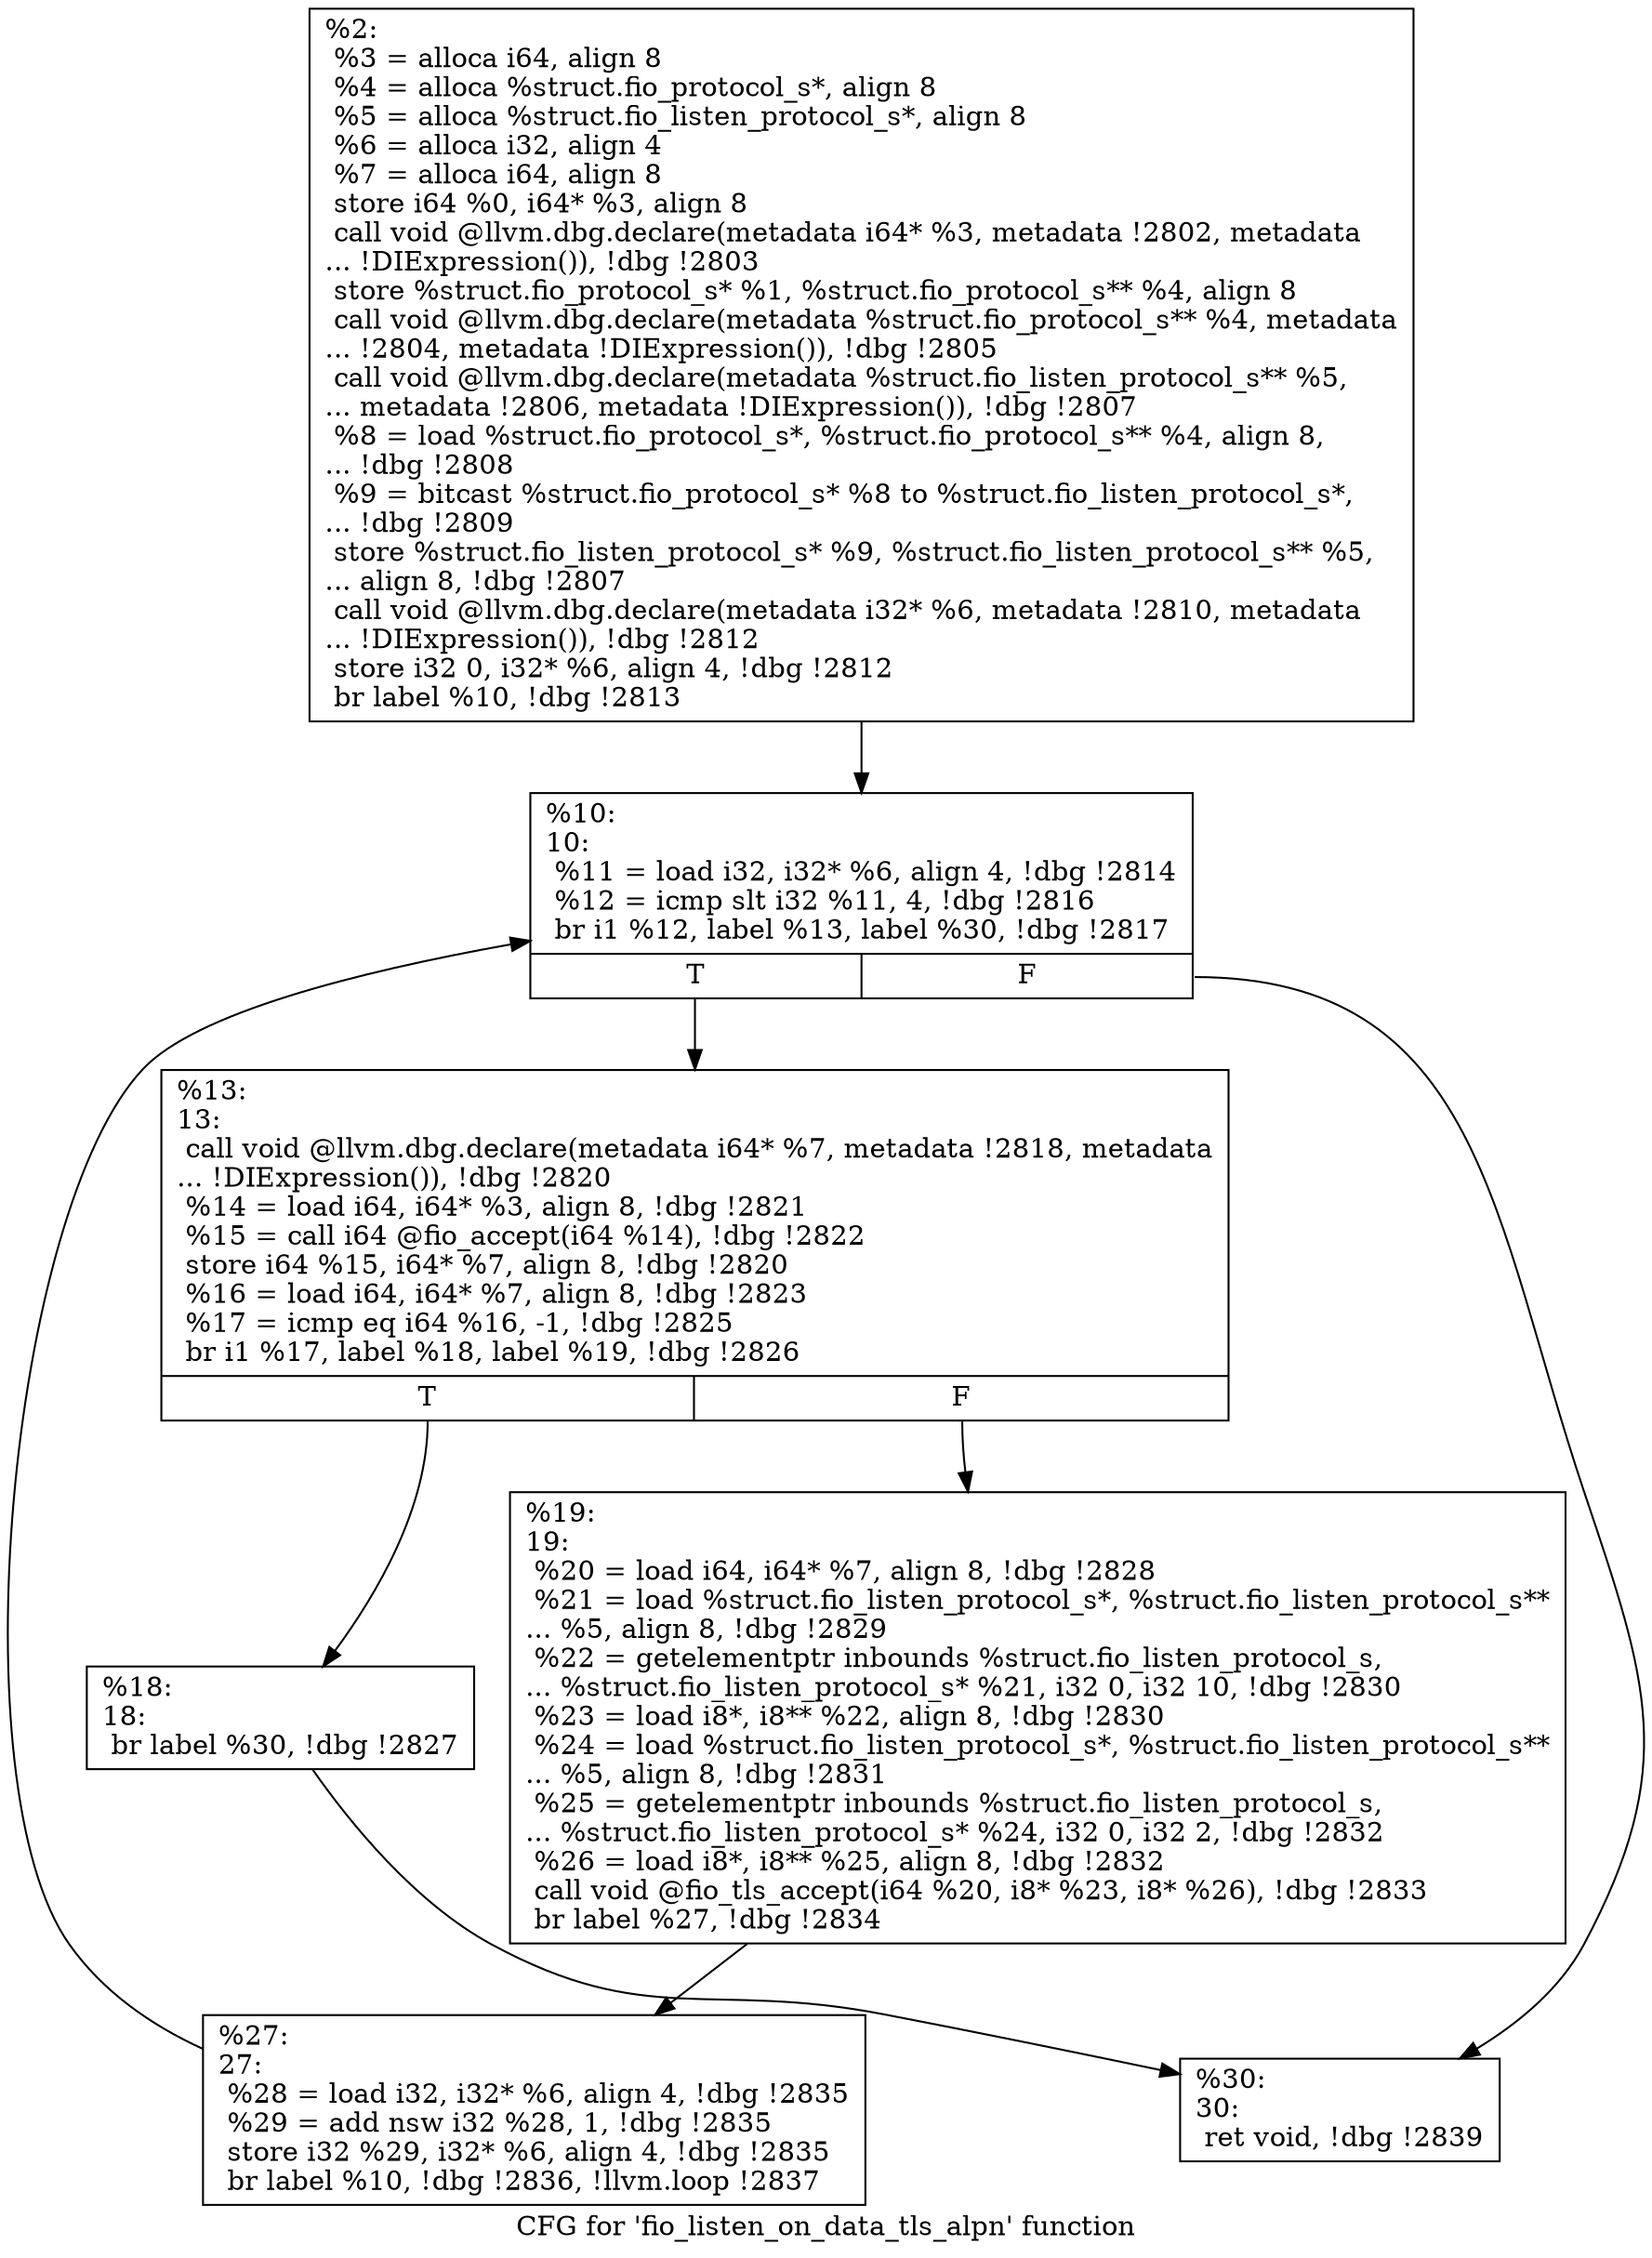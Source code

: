 digraph "CFG for 'fio_listen_on_data_tls_alpn' function" {
	label="CFG for 'fio_listen_on_data_tls_alpn' function";

	Node0x5568517b7400 [shape=record,label="{%2:\l  %3 = alloca i64, align 8\l  %4 = alloca %struct.fio_protocol_s*, align 8\l  %5 = alloca %struct.fio_listen_protocol_s*, align 8\l  %6 = alloca i32, align 4\l  %7 = alloca i64, align 8\l  store i64 %0, i64* %3, align 8\l  call void @llvm.dbg.declare(metadata i64* %3, metadata !2802, metadata\l... !DIExpression()), !dbg !2803\l  store %struct.fio_protocol_s* %1, %struct.fio_protocol_s** %4, align 8\l  call void @llvm.dbg.declare(metadata %struct.fio_protocol_s** %4, metadata\l... !2804, metadata !DIExpression()), !dbg !2805\l  call void @llvm.dbg.declare(metadata %struct.fio_listen_protocol_s** %5,\l... metadata !2806, metadata !DIExpression()), !dbg !2807\l  %8 = load %struct.fio_protocol_s*, %struct.fio_protocol_s** %4, align 8,\l... !dbg !2808\l  %9 = bitcast %struct.fio_protocol_s* %8 to %struct.fio_listen_protocol_s*,\l... !dbg !2809\l  store %struct.fio_listen_protocol_s* %9, %struct.fio_listen_protocol_s** %5,\l... align 8, !dbg !2807\l  call void @llvm.dbg.declare(metadata i32* %6, metadata !2810, metadata\l... !DIExpression()), !dbg !2812\l  store i32 0, i32* %6, align 4, !dbg !2812\l  br label %10, !dbg !2813\l}"];
	Node0x5568517b7400 -> Node0x5568517b74f0;
	Node0x5568517b74f0 [shape=record,label="{%10:\l10:                                               \l  %11 = load i32, i32* %6, align 4, !dbg !2814\l  %12 = icmp slt i32 %11, 4, !dbg !2816\l  br i1 %12, label %13, label %30, !dbg !2817\l|{<s0>T|<s1>F}}"];
	Node0x5568517b74f0:s0 -> Node0x5568517b7540;
	Node0x5568517b74f0:s1 -> Node0x5568517b7680;
	Node0x5568517b7540 [shape=record,label="{%13:\l13:                                               \l  call void @llvm.dbg.declare(metadata i64* %7, metadata !2818, metadata\l... !DIExpression()), !dbg !2820\l  %14 = load i64, i64* %3, align 8, !dbg !2821\l  %15 = call i64 @fio_accept(i64 %14), !dbg !2822\l  store i64 %15, i64* %7, align 8, !dbg !2820\l  %16 = load i64, i64* %7, align 8, !dbg !2823\l  %17 = icmp eq i64 %16, -1, !dbg !2825\l  br i1 %17, label %18, label %19, !dbg !2826\l|{<s0>T|<s1>F}}"];
	Node0x5568517b7540:s0 -> Node0x5568517b7590;
	Node0x5568517b7540:s1 -> Node0x5568517b75e0;
	Node0x5568517b7590 [shape=record,label="{%18:\l18:                                               \l  br label %30, !dbg !2827\l}"];
	Node0x5568517b7590 -> Node0x5568517b7680;
	Node0x5568517b75e0 [shape=record,label="{%19:\l19:                                               \l  %20 = load i64, i64* %7, align 8, !dbg !2828\l  %21 = load %struct.fio_listen_protocol_s*, %struct.fio_listen_protocol_s**\l... %5, align 8, !dbg !2829\l  %22 = getelementptr inbounds %struct.fio_listen_protocol_s,\l... %struct.fio_listen_protocol_s* %21, i32 0, i32 10, !dbg !2830\l  %23 = load i8*, i8** %22, align 8, !dbg !2830\l  %24 = load %struct.fio_listen_protocol_s*, %struct.fio_listen_protocol_s**\l... %5, align 8, !dbg !2831\l  %25 = getelementptr inbounds %struct.fio_listen_protocol_s,\l... %struct.fio_listen_protocol_s* %24, i32 0, i32 2, !dbg !2832\l  %26 = load i8*, i8** %25, align 8, !dbg !2832\l  call void @fio_tls_accept(i64 %20, i8* %23, i8* %26), !dbg !2833\l  br label %27, !dbg !2834\l}"];
	Node0x5568517b75e0 -> Node0x5568517b7630;
	Node0x5568517b7630 [shape=record,label="{%27:\l27:                                               \l  %28 = load i32, i32* %6, align 4, !dbg !2835\l  %29 = add nsw i32 %28, 1, !dbg !2835\l  store i32 %29, i32* %6, align 4, !dbg !2835\l  br label %10, !dbg !2836, !llvm.loop !2837\l}"];
	Node0x5568517b7630 -> Node0x5568517b74f0;
	Node0x5568517b7680 [shape=record,label="{%30:\l30:                                               \l  ret void, !dbg !2839\l}"];
}
